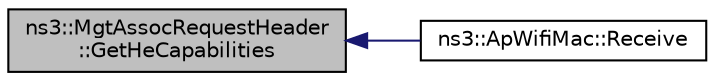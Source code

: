 digraph "ns3::MgtAssocRequestHeader::GetHeCapabilities"
{
  edge [fontname="Helvetica",fontsize="10",labelfontname="Helvetica",labelfontsize="10"];
  node [fontname="Helvetica",fontsize="10",shape=record];
  rankdir="LR";
  Node1 [label="ns3::MgtAssocRequestHeader\l::GetHeCapabilities",height=0.2,width=0.4,color="black", fillcolor="grey75", style="filled", fontcolor="black"];
  Node1 -> Node2 [dir="back",color="midnightblue",fontsize="10",style="solid"];
  Node2 [label="ns3::ApWifiMac::Receive",height=0.2,width=0.4,color="black", fillcolor="white", style="filled",URL="$d0/d51/classns3_1_1ApWifiMac.html#ab7e832f29bf91319e3ecdf0de7d5d598"];
}
